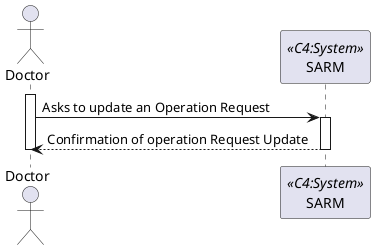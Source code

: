 @startuml process-view

actor "Doctor" as Doctor
participant SYS as "SARM" <<C4:System>>

activate Doctor

    Doctor -> SYS : Asks to update an Operation Request
    activate SYS
        
        SYS-->Doctor: Confirmation of operation Request Update
    deactivate SYS
deactivate Doctor

@enduml